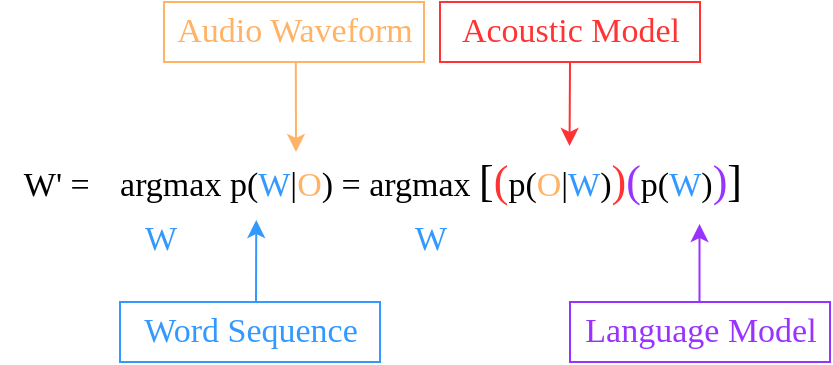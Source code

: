 <mxfile version="14.6.12" type="device"><diagram id="l42rdYpHR6frtmplJno9" name="Page-1"><mxGraphModel dx="977" dy="546" grid="1" gridSize="10" guides="1" tooltips="1" connect="1" arrows="1" fold="1" page="1" pageScale="1" pageWidth="1169" pageHeight="827" math="0" shadow="0"><root><mxCell id="0"/><mxCell id="1" parent="0"/><mxCell id="eGNE200kH-p9ZD5WWIL8-1" value="argmax p(&lt;font color=&quot;#3399ff&quot; style=&quot;font-size: 17px&quot;&gt;W&lt;/font&gt;|&lt;font color=&quot;#ffb366&quot; style=&quot;font-size: 17px&quot;&gt;O&lt;/font&gt;) = argmax &lt;font style=&quot;font-size: 22px&quot;&gt;[&lt;/font&gt;&lt;font style=&quot;font-size: 22px&quot; color=&quot;#ff3333&quot;&gt;(&lt;/font&gt;p(&lt;font color=&quot;#ffb366&quot; style=&quot;font-size: 17px&quot;&gt;O&lt;/font&gt;|&lt;font color=&quot;#3399ff&quot; style=&quot;font-size: 17px&quot;&gt;W&lt;/font&gt;)&lt;font style=&quot;font-size: 22px&quot; color=&quot;#ff3333&quot;&gt;)&lt;/font&gt;&lt;span style=&quot;font-size: 22px&quot;&gt;&lt;font color=&quot;#9933ff&quot;&gt;(&lt;/font&gt;&lt;/span&gt;p(&lt;font color=&quot;#3399ff&quot; style=&quot;font-size: 17px&quot;&gt;W&lt;/font&gt;)&lt;span style=&quot;font-size: 22px&quot;&gt;&lt;font color=&quot;#9933ff&quot;&gt;)&lt;/font&gt;]&lt;/span&gt;&lt;span style=&quot;color: rgb(102 , 255 , 102) ; font-size: 22px&quot;&gt;&lt;br&gt;&lt;/span&gt;" style="text;html=1;align=center;verticalAlign=middle;resizable=0;points=[];autosize=1;strokeColor=none;fontSize=17;spacing=12;fontFamily=Computer Modern;fontSource=http%3A%2F%2Fmirrors.ctan.org%2Ffonts%2Fcm-unicode%2Ffonts%2Fotf%2Fcmunss.otf;" vertex="1" parent="1"><mxGeometry x="95" y="375" width="370" height="50" as="geometry"/></mxCell><mxCell id="eGNE200kH-p9ZD5WWIL8-2" value="W" style="text;html=1;align=center;verticalAlign=middle;resizable=0;points=[];autosize=1;strokeColor=none;fontColor=#3399FF;fontSize=17;fontFamily=Computer Modern;fontSource=http%3A%2F%2Fmirrors.ctan.org%2Ffonts%2Fcm-unicode%2Ffonts%2Fotf%2Fcmunss.otf;" vertex="1" parent="1"><mxGeometry x="130" y="414" width="30" height="30" as="geometry"/></mxCell><mxCell id="eGNE200kH-p9ZD5WWIL8-3" value="W" style="text;html=1;align=center;verticalAlign=middle;resizable=0;points=[];autosize=1;strokeColor=none;fontColor=#3399FF;fontSize=17;fontFamily=Computer Modern;fontSource=http%3A%2F%2Fmirrors.ctan.org%2Ffonts%2Fcm-unicode%2Ffonts%2Fotf%2Fcmunss.otf;" vertex="1" parent="1"><mxGeometry x="265" y="414" width="30" height="30" as="geometry"/></mxCell><mxCell id="eGNE200kH-p9ZD5WWIL8-4" value="" style="endArrow=classic;html=1;fontColor=#FFB366;strokeColor=#FFB366;fontSize=17;exitX=0.507;exitY=1;exitDx=0;exitDy=0;exitPerimeter=0;fontFamily=Computer Modern;fontSource=http%3A%2F%2Fmirrors.ctan.org%2Ffonts%2Fcm-unicode%2Ffonts%2Fotf%2Fcmunss.otf;" edge="1" parent="1" source="eGNE200kH-p9ZD5WWIL8-5"><mxGeometry width="50" height="50" relative="1" as="geometry"><mxPoint x="180" y="370" as="sourcePoint"/><mxPoint x="213" y="385" as="targetPoint"/></mxGeometry></mxCell><mxCell id="eGNE200kH-p9ZD5WWIL8-5" value="&lt;font style=&quot;font-size: 17px;&quot;&gt;Audio Waveform&lt;/font&gt;" style="text;html=1;align=center;verticalAlign=middle;resizable=0;points=[];autosize=1;fontColor=#FFB366;strokeColor=#FFB366;fontSize=17;fontFamily=Computer Modern;fontSource=http%3A%2F%2Fmirrors.ctan.org%2Ffonts%2Fcm-unicode%2Ffonts%2Fotf%2Fcmunss.otf;" vertex="1" parent="1"><mxGeometry x="147" y="310" width="130" height="30" as="geometry"/></mxCell><mxCell id="eGNE200kH-p9ZD5WWIL8-6" value="&lt;font style=&quot;font-size: 17px;&quot;&gt;Word Sequence&lt;/font&gt;" style="text;html=1;align=center;verticalAlign=middle;resizable=0;points=[];autosize=1;strokeColor=#3399FF;fontColor=#3399FF;fontSize=17;fontFamily=Computer Modern;fontSource=http%3A%2F%2Fmirrors.ctan.org%2Ffonts%2Fcm-unicode%2Ffonts%2Fotf%2Fcmunss.otf;" vertex="1" parent="1"><mxGeometry x="125" y="460" width="130" height="30" as="geometry"/></mxCell><mxCell id="eGNE200kH-p9ZD5WWIL8-7" value="" style="endArrow=classic;html=1;fontSize=17;fontColor=#3399FF;strokeColor=#3399FF;fontFamily=Computer Modern;fontSource=http%3A%2F%2Fmirrors.ctan.org%2Ffonts%2Fcm-unicode%2Ffonts%2Fotf%2Fcmunss.otf;" edge="1" parent="1"><mxGeometry width="50" height="50" relative="1" as="geometry"><mxPoint x="193" y="460" as="sourcePoint"/><mxPoint x="193.14" y="419" as="targetPoint"/></mxGeometry></mxCell><mxCell id="eGNE200kH-p9ZD5WWIL8-10" value="&lt;font style=&quot;font-size: 17px&quot; color=&quot;#ff3333&quot;&gt;Acoustic Model&lt;/font&gt;" style="text;html=1;align=center;verticalAlign=middle;resizable=0;points=[];autosize=1;fontColor=#FFB366;fontSize=17;strokeColor=#FF3333;fontFamily=Computer Modern;fontSource=http%3A%2F%2Fmirrors.ctan.org%2Ffonts%2Fcm-unicode%2Ffonts%2Fotf%2Fcmunss.otf;" vertex="1" parent="1"><mxGeometry x="285" y="310" width="130" height="30" as="geometry"/></mxCell><mxCell id="eGNE200kH-p9ZD5WWIL8-11" value="" style="endArrow=classic;html=1;fontColor=#FFB366;fontSize=17;strokeColor=#FF3333;fontFamily=Computer Modern;fontSource=http%3A%2F%2Fmirrors.ctan.org%2Ffonts%2Fcm-unicode%2Ffonts%2Fotf%2Fcmunss.otf;" edge="1" parent="1"><mxGeometry width="50" height="50" relative="1" as="geometry"><mxPoint x="350" y="340" as="sourcePoint"/><mxPoint x="349.78" y="382" as="targetPoint"/></mxGeometry></mxCell><mxCell id="eGNE200kH-p9ZD5WWIL8-12" value="&lt;font style=&quot;font-size: 17px&quot;&gt;Language Model&lt;/font&gt;" style="text;html=1;align=center;verticalAlign=middle;resizable=0;points=[];autosize=1;fontSize=17;strokeColor=#9933FF;fontColor=#9933FF;fontFamily=Computer Modern;fontSource=http%3A%2F%2Fmirrors.ctan.org%2Ffonts%2Fcm-unicode%2Ffonts%2Fotf%2Fcmunss.otf;" vertex="1" parent="1"><mxGeometry x="350" y="460" width="130" height="30" as="geometry"/></mxCell><mxCell id="eGNE200kH-p9ZD5WWIL8-13" value="" style="endArrow=classic;html=1;fontColor=#FFB366;fontSize=17;exitX=0.498;exitY=0;exitDx=0;exitDy=0;exitPerimeter=0;strokeColor=#9933FF;fontFamily=Computer Modern;fontSource=http%3A%2F%2Fmirrors.ctan.org%2Ffonts%2Fcm-unicode%2Ffonts%2Fotf%2Fcmunss.otf;" edge="1" parent="1" source="eGNE200kH-p9ZD5WWIL8-12"><mxGeometry width="50" height="50" relative="1" as="geometry"><mxPoint x="414.98" y="379" as="sourcePoint"/><mxPoint x="414.76" y="421" as="targetPoint"/></mxGeometry></mxCell><mxCell id="eGNE200kH-p9ZD5WWIL8-14" value="&lt;font style=&quot;font-size: 17px&quot; color=&quot;#000000&quot;&gt;W' =&amp;nbsp;&lt;/font&gt;" style="text;html=1;align=center;verticalAlign=middle;resizable=0;points=[];autosize=1;strokeColor=none;fontSize=45;fontColor=#9933FF;fontFamily=Computer Modern;fontSource=http%3A%2F%2Fmirrors.ctan.org%2Ffonts%2Fcm-unicode%2Ffonts%2Fotf%2Fcmunss.otf;" vertex="1" parent="1"><mxGeometry x="65" y="356" width="60" height="70" as="geometry"/></mxCell></root></mxGraphModel></diagram></mxfile>